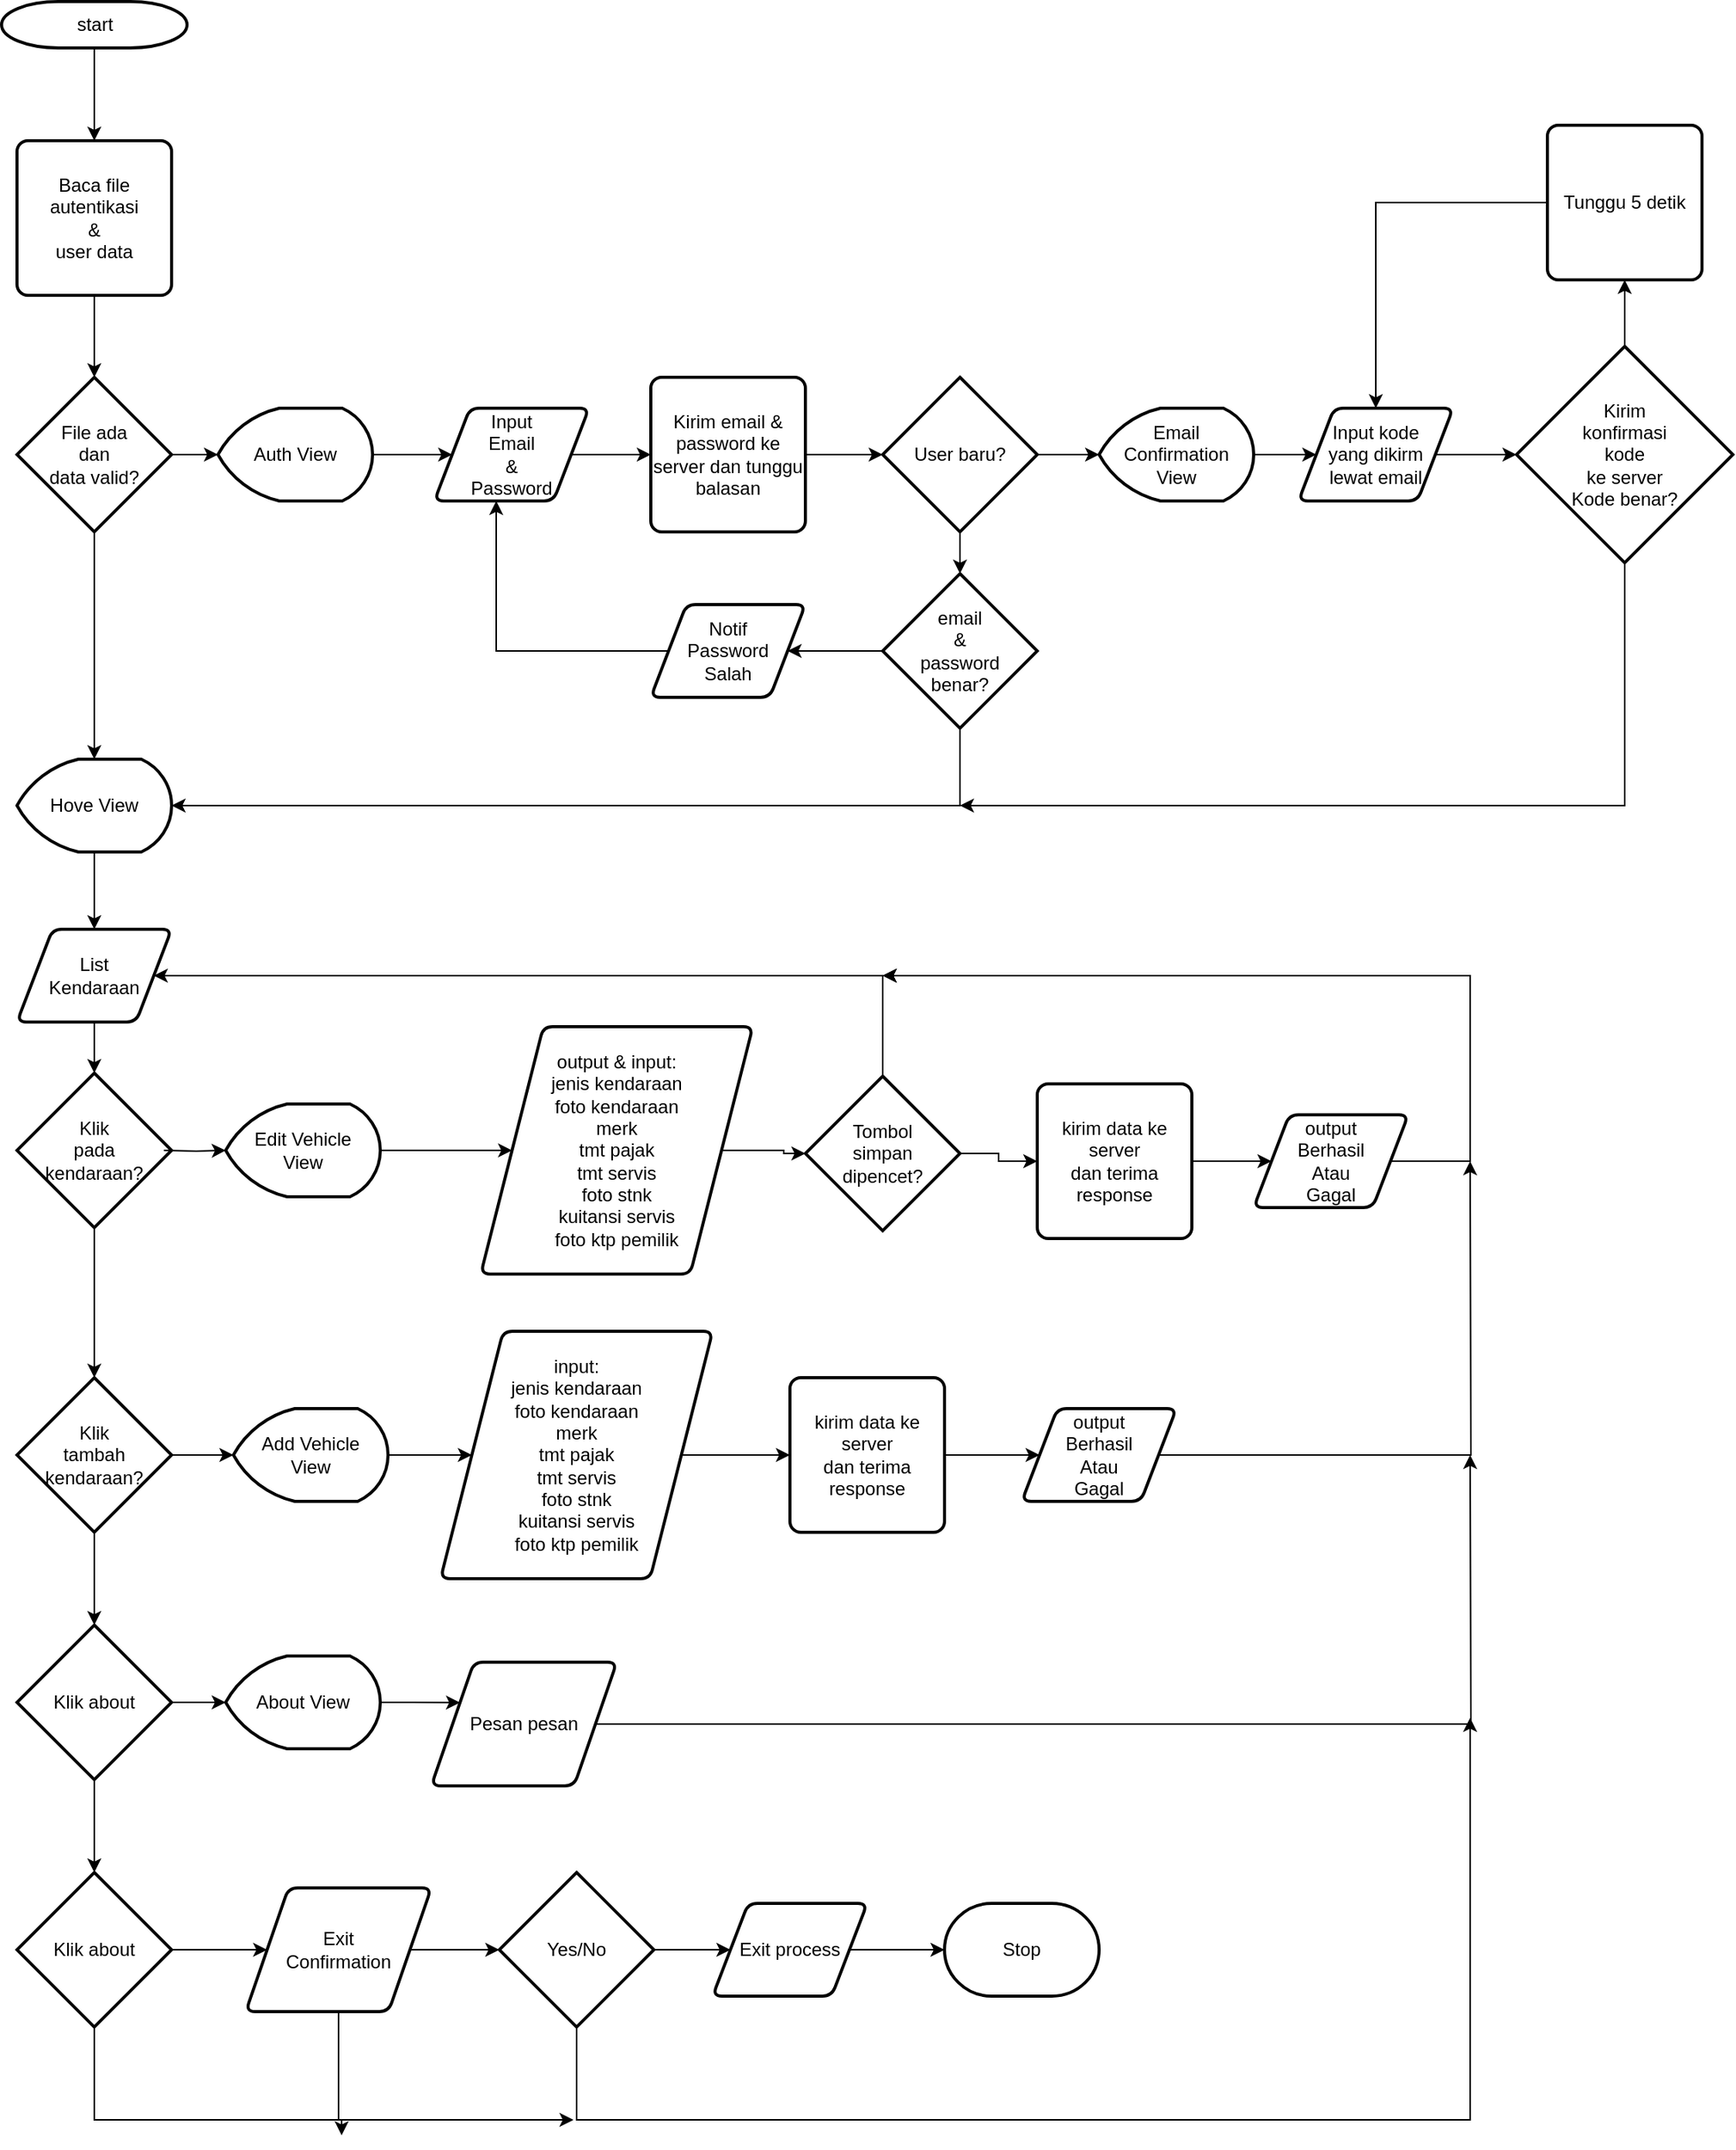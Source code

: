 <mxfile version="12.3.2" type="device" pages="1"><diagram id="6a731a19-8d31-9384-78a2-239565b7b9f0" name="Page-1"><mxGraphModel dx="868" dy="504" grid="1" gridSize="10" guides="1" tooltips="1" connect="1" arrows="1" fold="1" page="1" pageScale="1" pageWidth="1169" pageHeight="827" background="#ffffff" math="0" shadow="0"><root><mxCell id="0"/><mxCell id="1" parent="0"/><mxCell id="7C80pxmfN7-la0NDC2gm-56" style="edgeStyle=orthogonalEdgeStyle;rounded=0;orthogonalLoop=1;jettySize=auto;html=1;exitX=0.5;exitY=1;exitDx=0;exitDy=0;exitPerimeter=0;entryX=0.5;entryY=0;entryDx=0;entryDy=0;" edge="1" parent="1" source="2" target="7C80pxmfN7-la0NDC2gm-57"><mxGeometry relative="1" as="geometry"><mxPoint x="360" y="150" as="targetPoint"/></mxGeometry></mxCell><mxCell id="2" value="start" style="shape=mxgraph.flowchart.terminator;strokeWidth=2;gradientColor=none;gradientDirection=north;fontStyle=0;html=1;" parent="1" vertex="1"><mxGeometry x="300" y="70" width="120" height="30" as="geometry"/></mxCell><mxCell id="7C80pxmfN7-la0NDC2gm-59" style="edgeStyle=orthogonalEdgeStyle;rounded=0;orthogonalLoop=1;jettySize=auto;html=1;entryX=0.5;entryY=0;entryDx=0;entryDy=0;entryPerimeter=0;" edge="1" parent="1" source="7C80pxmfN7-la0NDC2gm-57" target="7C80pxmfN7-la0NDC2gm-58"><mxGeometry relative="1" as="geometry"/></mxCell><mxCell id="7C80pxmfN7-la0NDC2gm-57" value="Baca file autentikasi&lt;br&gt;&amp;amp;&lt;br&gt;user data" style="rounded=1;whiteSpace=wrap;html=1;absoluteArcSize=1;arcSize=14;strokeWidth=2;" vertex="1" parent="1"><mxGeometry x="310" y="160" width="100" height="100" as="geometry"/></mxCell><mxCell id="7C80pxmfN7-la0NDC2gm-62" style="edgeStyle=orthogonalEdgeStyle;rounded=0;orthogonalLoop=1;jettySize=auto;html=1;entryX=0;entryY=0.5;entryDx=0;entryDy=0;entryPerimeter=0;" edge="1" parent="1" source="7C80pxmfN7-la0NDC2gm-58" target="7C80pxmfN7-la0NDC2gm-61"><mxGeometry relative="1" as="geometry"/></mxCell><mxCell id="7C80pxmfN7-la0NDC2gm-79" style="edgeStyle=orthogonalEdgeStyle;rounded=0;orthogonalLoop=1;jettySize=auto;html=1;entryX=0.5;entryY=0;entryDx=0;entryDy=0;entryPerimeter=0;" edge="1" parent="1" source="7C80pxmfN7-la0NDC2gm-58" target="7C80pxmfN7-la0NDC2gm-98"><mxGeometry relative="1" as="geometry"><mxPoint x="360" y="450" as="targetPoint"/></mxGeometry></mxCell><mxCell id="7C80pxmfN7-la0NDC2gm-58" value="File ada&lt;br&gt;dan&lt;br&gt;data valid?" style="strokeWidth=2;html=1;shape=mxgraph.flowchart.decision;whiteSpace=wrap;" vertex="1" parent="1"><mxGeometry x="310" y="313" width="100" height="100" as="geometry"/></mxCell><mxCell id="7C80pxmfN7-la0NDC2gm-64" style="edgeStyle=orthogonalEdgeStyle;rounded=0;orthogonalLoop=1;jettySize=auto;html=1;entryX=0;entryY=0.5;entryDx=0;entryDy=0;" edge="1" parent="1" source="7C80pxmfN7-la0NDC2gm-61" target="7C80pxmfN7-la0NDC2gm-65"><mxGeometry relative="1" as="geometry"><mxPoint x="570" y="363" as="targetPoint"/></mxGeometry></mxCell><mxCell id="7C80pxmfN7-la0NDC2gm-61" value="Auth View" style="strokeWidth=2;html=1;shape=mxgraph.flowchart.display;whiteSpace=wrap;" vertex="1" parent="1"><mxGeometry x="440" y="333" width="100" height="60" as="geometry"/></mxCell><mxCell id="7C80pxmfN7-la0NDC2gm-68" style="edgeStyle=orthogonalEdgeStyle;rounded=0;orthogonalLoop=1;jettySize=auto;html=1;entryX=0;entryY=0.5;entryDx=0;entryDy=0;" edge="1" parent="1" source="7C80pxmfN7-la0NDC2gm-65" target="7C80pxmfN7-la0NDC2gm-67"><mxGeometry relative="1" as="geometry"/></mxCell><mxCell id="7C80pxmfN7-la0NDC2gm-65" value="Input&lt;br&gt;Email&lt;br&gt;&amp;amp;&lt;br&gt;Password" style="shape=parallelogram;html=1;strokeWidth=2;perimeter=parallelogramPerimeter;whiteSpace=wrap;rounded=1;arcSize=12;size=0.23;" vertex="1" parent="1"><mxGeometry x="580" y="333" width="100" height="60" as="geometry"/></mxCell><mxCell id="7C80pxmfN7-la0NDC2gm-70" style="edgeStyle=orthogonalEdgeStyle;rounded=0;orthogonalLoop=1;jettySize=auto;html=1;entryX=0;entryY=0.5;entryDx=0;entryDy=0;entryPerimeter=0;" edge="1" parent="1" source="7C80pxmfN7-la0NDC2gm-67"><mxGeometry relative="1" as="geometry"><mxPoint x="870" y="363" as="targetPoint"/></mxGeometry></mxCell><mxCell id="7C80pxmfN7-la0NDC2gm-67" value="Kirim email &amp;amp; password ke server dan tunggu balasan" style="rounded=1;whiteSpace=wrap;html=1;absoluteArcSize=1;arcSize=14;strokeWidth=2;" vertex="1" parent="1"><mxGeometry x="720" y="313" width="100" height="100" as="geometry"/></mxCell><mxCell id="7C80pxmfN7-la0NDC2gm-82" style="edgeStyle=orthogonalEdgeStyle;rounded=0;orthogonalLoop=1;jettySize=auto;html=1;" edge="1" parent="1" source="7C80pxmfN7-la0NDC2gm-83" target="7C80pxmfN7-la0NDC2gm-85"><mxGeometry relative="1" as="geometry"/></mxCell><mxCell id="7C80pxmfN7-la0NDC2gm-83" value="Email Confirmation&lt;br&gt;View" style="strokeWidth=2;html=1;shape=mxgraph.flowchart.display;whiteSpace=wrap;" vertex="1" parent="1"><mxGeometry x="1010" y="333" width="100" height="60" as="geometry"/></mxCell><mxCell id="7C80pxmfN7-la0NDC2gm-84" style="edgeStyle=orthogonalEdgeStyle;rounded=0;orthogonalLoop=1;jettySize=auto;html=1;" edge="1" parent="1" source="7C80pxmfN7-la0NDC2gm-85" target="7C80pxmfN7-la0NDC2gm-87"><mxGeometry relative="1" as="geometry"/></mxCell><mxCell id="7C80pxmfN7-la0NDC2gm-85" value="Input kode&lt;br&gt;yang dikirm&lt;br&gt;lewat email" style="shape=parallelogram;html=1;strokeWidth=2;perimeter=parallelogramPerimeter;whiteSpace=wrap;rounded=1;arcSize=12;size=0.23;" vertex="1" parent="1"><mxGeometry x="1139" y="333" width="100" height="60" as="geometry"/></mxCell><mxCell id="7C80pxmfN7-la0NDC2gm-86" style="edgeStyle=orthogonalEdgeStyle;rounded=0;orthogonalLoop=1;jettySize=auto;html=1;entryX=0.5;entryY=1;entryDx=0;entryDy=0;" edge="1" parent="1" source="7C80pxmfN7-la0NDC2gm-87" target="7C80pxmfN7-la0NDC2gm-89"><mxGeometry relative="1" as="geometry"/></mxCell><mxCell id="7C80pxmfN7-la0NDC2gm-100" style="edgeStyle=orthogonalEdgeStyle;rounded=0;orthogonalLoop=1;jettySize=auto;html=1;" edge="1" parent="1" source="7C80pxmfN7-la0NDC2gm-87"><mxGeometry relative="1" as="geometry"><mxPoint x="920" y="590" as="targetPoint"/><Array as="points"><mxPoint x="1350" y="590"/></Array></mxGeometry></mxCell><mxCell id="7C80pxmfN7-la0NDC2gm-87" value="Kirim&lt;br&gt;konfirmasi&lt;br&gt;kode&lt;br&gt;ke server&lt;br&gt;Kode benar?" style="strokeWidth=2;html=1;shape=mxgraph.flowchart.decision;whiteSpace=wrap;" vertex="1" parent="1"><mxGeometry x="1280" y="293" width="140" height="140" as="geometry"/></mxCell><mxCell id="7C80pxmfN7-la0NDC2gm-88" style="edgeStyle=orthogonalEdgeStyle;rounded=0;orthogonalLoop=1;jettySize=auto;html=1;" edge="1" parent="1" source="7C80pxmfN7-la0NDC2gm-89" target="7C80pxmfN7-la0NDC2gm-85"><mxGeometry relative="1" as="geometry"/></mxCell><mxCell id="7C80pxmfN7-la0NDC2gm-89" value="Tunggu 5 detik" style="rounded=1;whiteSpace=wrap;html=1;absoluteArcSize=1;arcSize=14;strokeWidth=2;" vertex="1" parent="1"><mxGeometry x="1300" y="150" width="100" height="100" as="geometry"/></mxCell><mxCell id="7C80pxmfN7-la0NDC2gm-92" style="edgeStyle=orthogonalEdgeStyle;rounded=0;orthogonalLoop=1;jettySize=auto;html=1;entryX=0;entryY=0.5;entryDx=0;entryDy=0;entryPerimeter=0;" edge="1" parent="1" source="7C80pxmfN7-la0NDC2gm-91" target="7C80pxmfN7-la0NDC2gm-83"><mxGeometry relative="1" as="geometry"/></mxCell><mxCell id="7C80pxmfN7-la0NDC2gm-94" style="edgeStyle=orthogonalEdgeStyle;rounded=0;orthogonalLoop=1;jettySize=auto;html=1;entryX=0.5;entryY=0;entryDx=0;entryDy=0;entryPerimeter=0;" edge="1" parent="1" source="7C80pxmfN7-la0NDC2gm-91" target="7C80pxmfN7-la0NDC2gm-93"><mxGeometry relative="1" as="geometry"/></mxCell><mxCell id="7C80pxmfN7-la0NDC2gm-91" value="User baru?" style="strokeWidth=2;html=1;shape=mxgraph.flowchart.decision;whiteSpace=wrap;" vertex="1" parent="1"><mxGeometry x="870" y="313" width="100" height="100" as="geometry"/></mxCell><mxCell id="7C80pxmfN7-la0NDC2gm-96" style="edgeStyle=orthogonalEdgeStyle;rounded=0;orthogonalLoop=1;jettySize=auto;html=1;entryX=1;entryY=0.5;entryDx=0;entryDy=0;" edge="1" parent="1" source="7C80pxmfN7-la0NDC2gm-93" target="7C80pxmfN7-la0NDC2gm-95"><mxGeometry relative="1" as="geometry"/></mxCell><mxCell id="7C80pxmfN7-la0NDC2gm-99" style="edgeStyle=orthogonalEdgeStyle;rounded=0;orthogonalLoop=1;jettySize=auto;html=1;entryX=1;entryY=0.5;entryDx=0;entryDy=0;entryPerimeter=0;" edge="1" parent="1" source="7C80pxmfN7-la0NDC2gm-93" target="7C80pxmfN7-la0NDC2gm-98"><mxGeometry relative="1" as="geometry"><mxPoint x="920" y="630" as="targetPoint"/><Array as="points"><mxPoint x="920" y="590"/></Array></mxGeometry></mxCell><mxCell id="7C80pxmfN7-la0NDC2gm-93" value="email&lt;br&gt;&amp;amp;&lt;br&gt;password&lt;br&gt;benar?" style="strokeWidth=2;html=1;shape=mxgraph.flowchart.decision;whiteSpace=wrap;" vertex="1" parent="1"><mxGeometry x="870" y="440" width="100" height="100" as="geometry"/></mxCell><mxCell id="7C80pxmfN7-la0NDC2gm-97" style="edgeStyle=orthogonalEdgeStyle;rounded=0;orthogonalLoop=1;jettySize=auto;html=1;entryX=0.4;entryY=1;entryDx=0;entryDy=0;entryPerimeter=0;" edge="1" parent="1" source="7C80pxmfN7-la0NDC2gm-95" target="7C80pxmfN7-la0NDC2gm-65"><mxGeometry relative="1" as="geometry"/></mxCell><mxCell id="7C80pxmfN7-la0NDC2gm-95" value="Notif&lt;br&gt;Password&lt;br&gt;Salah" style="shape=parallelogram;html=1;strokeWidth=2;perimeter=parallelogramPerimeter;whiteSpace=wrap;rounded=1;arcSize=12;size=0.23;" vertex="1" parent="1"><mxGeometry x="720" y="460" width="100" height="60" as="geometry"/></mxCell><mxCell id="7C80pxmfN7-la0NDC2gm-102" style="edgeStyle=orthogonalEdgeStyle;rounded=0;orthogonalLoop=1;jettySize=auto;html=1;entryX=0.5;entryY=0;entryDx=0;entryDy=0;" edge="1" parent="1" source="7C80pxmfN7-la0NDC2gm-98" target="7C80pxmfN7-la0NDC2gm-101"><mxGeometry relative="1" as="geometry"/></mxCell><mxCell id="7C80pxmfN7-la0NDC2gm-98" value="Hove View" style="strokeWidth=2;html=1;shape=mxgraph.flowchart.display;whiteSpace=wrap;" vertex="1" parent="1"><mxGeometry x="310" y="560" width="100" height="60" as="geometry"/></mxCell><mxCell id="7C80pxmfN7-la0NDC2gm-105" style="edgeStyle=orthogonalEdgeStyle;rounded=0;orthogonalLoop=1;jettySize=auto;html=1;" edge="1" parent="1" source="7C80pxmfN7-la0NDC2gm-101" target="7C80pxmfN7-la0NDC2gm-103"><mxGeometry relative="1" as="geometry"/></mxCell><mxCell id="7C80pxmfN7-la0NDC2gm-101" value="List&lt;br&gt;Kendaraan" style="shape=parallelogram;html=1;strokeWidth=2;perimeter=parallelogramPerimeter;whiteSpace=wrap;rounded=1;arcSize=12;size=0.23;" vertex="1" parent="1"><mxGeometry x="310" y="670" width="100" height="60" as="geometry"/></mxCell><mxCell id="7C80pxmfN7-la0NDC2gm-106" style="edgeStyle=orthogonalEdgeStyle;rounded=0;orthogonalLoop=1;jettySize=auto;html=1;entryX=0.5;entryY=0;entryDx=0;entryDy=0;entryPerimeter=0;" edge="1" parent="1" source="7C80pxmfN7-la0NDC2gm-103" target="7C80pxmfN7-la0NDC2gm-104"><mxGeometry relative="1" as="geometry"/></mxCell><mxCell id="7C80pxmfN7-la0NDC2gm-103" value="Klik&lt;br&gt;pada&lt;br&gt;kendaraan?" style="strokeWidth=2;html=1;shape=mxgraph.flowchart.decision;whiteSpace=wrap;" vertex="1" parent="1"><mxGeometry x="310" y="763" width="100" height="100" as="geometry"/></mxCell><mxCell id="7C80pxmfN7-la0NDC2gm-108" style="edgeStyle=orthogonalEdgeStyle;rounded=0;orthogonalLoop=1;jettySize=auto;html=1;" edge="1" parent="1" source="7C80pxmfN7-la0NDC2gm-104" target="7C80pxmfN7-la0NDC2gm-107"><mxGeometry relative="1" as="geometry"/></mxCell><mxCell id="7C80pxmfN7-la0NDC2gm-131" style="edgeStyle=orthogonalEdgeStyle;rounded=0;orthogonalLoop=1;jettySize=auto;html=1;" edge="1" parent="1" source="7C80pxmfN7-la0NDC2gm-104" target="7C80pxmfN7-la0NDC2gm-130"><mxGeometry relative="1" as="geometry"/></mxCell><mxCell id="7C80pxmfN7-la0NDC2gm-104" value="Klik&lt;br&gt;tambah&lt;br&gt;kendaraan?" style="strokeWidth=2;html=1;shape=mxgraph.flowchart.decision;whiteSpace=wrap;" vertex="1" parent="1"><mxGeometry x="310" y="960" width="100" height="100" as="geometry"/></mxCell><mxCell id="7C80pxmfN7-la0NDC2gm-110" style="edgeStyle=orthogonalEdgeStyle;rounded=0;orthogonalLoop=1;jettySize=auto;html=1;entryX=0;entryY=0.5;entryDx=0;entryDy=0;" edge="1" parent="1" source="7C80pxmfN7-la0NDC2gm-107" target="7C80pxmfN7-la0NDC2gm-109"><mxGeometry relative="1" as="geometry"/></mxCell><mxCell id="7C80pxmfN7-la0NDC2gm-107" value="Add Vehicle&lt;br&gt;View" style="strokeWidth=2;html=1;shape=mxgraph.flowchart.display;whiteSpace=wrap;" vertex="1" parent="1"><mxGeometry x="450" y="980" width="100" height="60" as="geometry"/></mxCell><mxCell id="7C80pxmfN7-la0NDC2gm-116" style="edgeStyle=orthogonalEdgeStyle;rounded=0;orthogonalLoop=1;jettySize=auto;html=1;" edge="1" parent="1" source="7C80pxmfN7-la0NDC2gm-109" target="7C80pxmfN7-la0NDC2gm-115"><mxGeometry relative="1" as="geometry"/></mxCell><mxCell id="7C80pxmfN7-la0NDC2gm-109" value="input:&lt;br&gt;jenis kendaraan&lt;br&gt;foto kendaraan&lt;br&gt;merk&lt;br&gt;tmt pajak&lt;br&gt;tmt servis&lt;br&gt;foto stnk&lt;br&gt;kuitansi servis&lt;br&gt;foto ktp pemilik" style="shape=parallelogram;html=1;strokeWidth=2;perimeter=parallelogramPerimeter;whiteSpace=wrap;rounded=1;arcSize=12;size=0.23;" vertex="1" parent="1"><mxGeometry x="584" y="930" width="176" height="160" as="geometry"/></mxCell><mxCell id="7C80pxmfN7-la0NDC2gm-111" style="edgeStyle=orthogonalEdgeStyle;rounded=0;orthogonalLoop=1;jettySize=auto;html=1;" edge="1" parent="1" target="7C80pxmfN7-la0NDC2gm-113"><mxGeometry relative="1" as="geometry"><mxPoint x="405" y="813" as="sourcePoint"/></mxGeometry></mxCell><mxCell id="7C80pxmfN7-la0NDC2gm-112" style="edgeStyle=orthogonalEdgeStyle;rounded=0;orthogonalLoop=1;jettySize=auto;html=1;entryX=0;entryY=0.5;entryDx=0;entryDy=0;" edge="1" parent="1" source="7C80pxmfN7-la0NDC2gm-113" target="7C80pxmfN7-la0NDC2gm-114"><mxGeometry relative="1" as="geometry"/></mxCell><mxCell id="7C80pxmfN7-la0NDC2gm-113" value="Edit Vehicle&lt;br&gt;View" style="strokeWidth=2;html=1;shape=mxgraph.flowchart.display;whiteSpace=wrap;" vertex="1" parent="1"><mxGeometry x="445" y="783" width="100" height="60" as="geometry"/></mxCell><mxCell id="7C80pxmfN7-la0NDC2gm-123" style="edgeStyle=orthogonalEdgeStyle;rounded=0;orthogonalLoop=1;jettySize=auto;html=1;entryX=0;entryY=0.5;entryDx=0;entryDy=0;entryPerimeter=0;" edge="1" parent="1" source="7C80pxmfN7-la0NDC2gm-114" target="7C80pxmfN7-la0NDC2gm-118"><mxGeometry relative="1" as="geometry"><mxPoint x="820" y="813" as="targetPoint"/></mxGeometry></mxCell><mxCell id="7C80pxmfN7-la0NDC2gm-114" value="output &amp;amp; input:&lt;br&gt;jenis kendaraan&lt;br&gt;foto kendaraan&lt;br&gt;merk&lt;br&gt;tmt pajak&lt;br&gt;tmt servis&lt;br&gt;foto stnk&lt;br&gt;kuitansi servis&lt;br&gt;foto ktp pemilik" style="shape=parallelogram;html=1;strokeWidth=2;perimeter=parallelogramPerimeter;whiteSpace=wrap;rounded=1;arcSize=12;size=0.23;" vertex="1" parent="1"><mxGeometry x="610" y="733" width="176" height="160" as="geometry"/></mxCell><mxCell id="7C80pxmfN7-la0NDC2gm-142" style="edgeStyle=orthogonalEdgeStyle;rounded=0;orthogonalLoop=1;jettySize=auto;html=1;entryX=0;entryY=0.5;entryDx=0;entryDy=0;" edge="1" parent="1" source="7C80pxmfN7-la0NDC2gm-115" target="7C80pxmfN7-la0NDC2gm-141"><mxGeometry relative="1" as="geometry"/></mxCell><mxCell id="7C80pxmfN7-la0NDC2gm-115" value="kirim data ke server&lt;br&gt;dan terima response" style="rounded=1;whiteSpace=wrap;html=1;absoluteArcSize=1;arcSize=14;strokeWidth=2;" vertex="1" parent="1"><mxGeometry x="810" y="960" width="100" height="100" as="geometry"/></mxCell><mxCell id="7C80pxmfN7-la0NDC2gm-121" style="edgeStyle=orthogonalEdgeStyle;rounded=0;orthogonalLoop=1;jettySize=auto;html=1;entryX=1;entryY=0.5;entryDx=0;entryDy=0;" edge="1" parent="1" source="7C80pxmfN7-la0NDC2gm-118" target="7C80pxmfN7-la0NDC2gm-101"><mxGeometry relative="1" as="geometry"><Array as="points"><mxPoint x="870" y="700"/></Array></mxGeometry></mxCell><mxCell id="7C80pxmfN7-la0NDC2gm-124" style="edgeStyle=orthogonalEdgeStyle;rounded=0;orthogonalLoop=1;jettySize=auto;html=1;entryX=0;entryY=0.5;entryDx=0;entryDy=0;" edge="1" parent="1" source="7C80pxmfN7-la0NDC2gm-118" target="7C80pxmfN7-la0NDC2gm-119"><mxGeometry relative="1" as="geometry"/></mxCell><mxCell id="7C80pxmfN7-la0NDC2gm-118" value="Tombol&lt;br&gt;simpan&lt;br&gt;dipencet?" style="strokeWidth=2;html=1;shape=mxgraph.flowchart.decision;whiteSpace=wrap;" vertex="1" parent="1"><mxGeometry x="820" y="765" width="100" height="100" as="geometry"/></mxCell><mxCell id="7C80pxmfN7-la0NDC2gm-143" style="edgeStyle=orthogonalEdgeStyle;rounded=0;orthogonalLoop=1;jettySize=auto;html=1;entryX=0;entryY=0.5;entryDx=0;entryDy=0;" edge="1" parent="1" source="7C80pxmfN7-la0NDC2gm-119" target="7C80pxmfN7-la0NDC2gm-140"><mxGeometry relative="1" as="geometry"/></mxCell><mxCell id="7C80pxmfN7-la0NDC2gm-119" value="kirim data ke server&lt;br&gt;dan terima response" style="rounded=1;whiteSpace=wrap;html=1;absoluteArcSize=1;arcSize=14;strokeWidth=2;" vertex="1" parent="1"><mxGeometry x="970" y="770" width="100" height="100" as="geometry"/></mxCell><mxCell id="7C80pxmfN7-la0NDC2gm-128" style="edgeStyle=orthogonalEdgeStyle;rounded=0;orthogonalLoop=1;jettySize=auto;html=1;" edge="1" parent="1"><mxGeometry relative="1" as="geometry"><mxPoint x="870" y="700" as="targetPoint"/><mxPoint x="981.5" y="700" as="sourcePoint"/></mxGeometry></mxCell><mxCell id="7C80pxmfN7-la0NDC2gm-133" style="edgeStyle=orthogonalEdgeStyle;rounded=0;orthogonalLoop=1;jettySize=auto;html=1;entryX=0;entryY=0.5;entryDx=0;entryDy=0;entryPerimeter=0;" edge="1" parent="1" source="7C80pxmfN7-la0NDC2gm-130" target="7C80pxmfN7-la0NDC2gm-132"><mxGeometry relative="1" as="geometry"/></mxCell><mxCell id="7C80pxmfN7-la0NDC2gm-149" value="" style="edgeStyle=orthogonalEdgeStyle;rounded=0;orthogonalLoop=1;jettySize=auto;html=1;" edge="1" parent="1" source="7C80pxmfN7-la0NDC2gm-130" target="7C80pxmfN7-la0NDC2gm-148"><mxGeometry relative="1" as="geometry"/></mxCell><mxCell id="7C80pxmfN7-la0NDC2gm-130" value="Klik about" style="strokeWidth=2;html=1;shape=mxgraph.flowchart.decision;whiteSpace=wrap;" vertex="1" parent="1"><mxGeometry x="310" y="1120" width="100" height="100" as="geometry"/></mxCell><mxCell id="7C80pxmfN7-la0NDC2gm-151" style="edgeStyle=orthogonalEdgeStyle;rounded=0;orthogonalLoop=1;jettySize=auto;html=1;" edge="1" parent="1" source="7C80pxmfN7-la0NDC2gm-148" target="7C80pxmfN7-la0NDC2gm-150"><mxGeometry relative="1" as="geometry"/></mxCell><mxCell id="7C80pxmfN7-la0NDC2gm-161" style="edgeStyle=orthogonalEdgeStyle;rounded=0;orthogonalLoop=1;jettySize=auto;html=1;" edge="1" parent="1" source="7C80pxmfN7-la0NDC2gm-148"><mxGeometry relative="1" as="geometry"><mxPoint x="520" y="1450" as="targetPoint"/><Array as="points"><mxPoint x="360" y="1440"/><mxPoint x="520" y="1440"/></Array></mxGeometry></mxCell><mxCell id="7C80pxmfN7-la0NDC2gm-148" value="Klik about" style="strokeWidth=2;html=1;shape=mxgraph.flowchart.decision;whiteSpace=wrap;" vertex="1" parent="1"><mxGeometry x="310" y="1280" width="100" height="100" as="geometry"/></mxCell><mxCell id="7C80pxmfN7-la0NDC2gm-137" style="edgeStyle=orthogonalEdgeStyle;rounded=0;orthogonalLoop=1;jettySize=auto;html=1;entryX=0;entryY=0.25;entryDx=0;entryDy=0;" edge="1" parent="1" source="7C80pxmfN7-la0NDC2gm-132" target="7C80pxmfN7-la0NDC2gm-134"><mxGeometry relative="1" as="geometry"/></mxCell><mxCell id="7C80pxmfN7-la0NDC2gm-132" value="About View" style="strokeWidth=2;html=1;shape=mxgraph.flowchart.display;whiteSpace=wrap;" vertex="1" parent="1"><mxGeometry x="445" y="1140" width="100" height="60" as="geometry"/></mxCell><mxCell id="7C80pxmfN7-la0NDC2gm-146" style="edgeStyle=orthogonalEdgeStyle;rounded=0;orthogonalLoop=1;jettySize=auto;html=1;" edge="1" parent="1" source="7C80pxmfN7-la0NDC2gm-134"><mxGeometry relative="1" as="geometry"><mxPoint x="1250" y="1010" as="targetPoint"/></mxGeometry></mxCell><mxCell id="7C80pxmfN7-la0NDC2gm-134" value="Pesan pesan" style="shape=parallelogram;html=1;strokeWidth=2;perimeter=parallelogramPerimeter;whiteSpace=wrap;rounded=1;arcSize=12;size=0.23;" vertex="1" parent="1"><mxGeometry x="578" y="1144" width="120" height="80" as="geometry"/></mxCell><mxCell id="7C80pxmfN7-la0NDC2gm-144" style="edgeStyle=orthogonalEdgeStyle;rounded=0;orthogonalLoop=1;jettySize=auto;html=1;" edge="1" parent="1" source="7C80pxmfN7-la0NDC2gm-140"><mxGeometry relative="1" as="geometry"><mxPoint x="870" y="700" as="targetPoint"/><Array as="points"><mxPoint x="1250" y="820"/><mxPoint x="1250" y="700"/></Array></mxGeometry></mxCell><mxCell id="7C80pxmfN7-la0NDC2gm-140" value="output&lt;br&gt;Berhasil&lt;br&gt;Atau&lt;br&gt;Gagal" style="shape=parallelogram;html=1;strokeWidth=2;perimeter=parallelogramPerimeter;whiteSpace=wrap;rounded=1;arcSize=12;size=0.23;" vertex="1" parent="1"><mxGeometry x="1110" y="790" width="100" height="60" as="geometry"/></mxCell><mxCell id="7C80pxmfN7-la0NDC2gm-145" style="edgeStyle=orthogonalEdgeStyle;rounded=0;orthogonalLoop=1;jettySize=auto;html=1;" edge="1" parent="1" source="7C80pxmfN7-la0NDC2gm-141"><mxGeometry relative="1" as="geometry"><mxPoint x="1250" y="820" as="targetPoint"/></mxGeometry></mxCell><mxCell id="7C80pxmfN7-la0NDC2gm-141" value="output&lt;br&gt;Berhasil&lt;br&gt;Atau&lt;br&gt;Gagal" style="shape=parallelogram;html=1;strokeWidth=2;perimeter=parallelogramPerimeter;whiteSpace=wrap;rounded=1;arcSize=12;size=0.23;" vertex="1" parent="1"><mxGeometry x="960" y="980" width="100" height="60" as="geometry"/></mxCell><mxCell id="7C80pxmfN7-la0NDC2gm-153" style="edgeStyle=orthogonalEdgeStyle;rounded=0;orthogonalLoop=1;jettySize=auto;html=1;entryX=0;entryY=0.5;entryDx=0;entryDy=0;entryPerimeter=0;" edge="1" parent="1" source="7C80pxmfN7-la0NDC2gm-150" target="7C80pxmfN7-la0NDC2gm-152"><mxGeometry relative="1" as="geometry"/></mxCell><mxCell id="7C80pxmfN7-la0NDC2gm-160" style="edgeStyle=orthogonalEdgeStyle;rounded=0;orthogonalLoop=1;jettySize=auto;html=1;" edge="1" parent="1" source="7C80pxmfN7-la0NDC2gm-150"><mxGeometry relative="1" as="geometry"><mxPoint x="670" y="1440" as="targetPoint"/><Array as="points"><mxPoint x="518" y="1440"/></Array></mxGeometry></mxCell><mxCell id="7C80pxmfN7-la0NDC2gm-150" value="Exit&lt;br&gt;Confirmation" style="shape=parallelogram;html=1;strokeWidth=2;perimeter=parallelogramPerimeter;whiteSpace=wrap;rounded=1;arcSize=12;size=0.23;" vertex="1" parent="1"><mxGeometry x="458" y="1290" width="120" height="80" as="geometry"/></mxCell><mxCell id="7C80pxmfN7-la0NDC2gm-158" style="edgeStyle=orthogonalEdgeStyle;rounded=0;orthogonalLoop=1;jettySize=auto;html=1;entryX=0;entryY=0.5;entryDx=0;entryDy=0;" edge="1" parent="1" source="7C80pxmfN7-la0NDC2gm-152" target="7C80pxmfN7-la0NDC2gm-155"><mxGeometry relative="1" as="geometry"/></mxCell><mxCell id="7C80pxmfN7-la0NDC2gm-159" style="edgeStyle=orthogonalEdgeStyle;rounded=0;orthogonalLoop=1;jettySize=auto;html=1;" edge="1" parent="1" source="7C80pxmfN7-la0NDC2gm-152"><mxGeometry relative="1" as="geometry"><mxPoint x="1250" y="1180" as="targetPoint"/><Array as="points"><mxPoint x="672" y="1440"/><mxPoint x="1250" y="1440"/></Array></mxGeometry></mxCell><mxCell id="7C80pxmfN7-la0NDC2gm-152" value="Yes/No" style="strokeWidth=2;html=1;shape=mxgraph.flowchart.decision;whiteSpace=wrap;" vertex="1" parent="1"><mxGeometry x="622" y="1280" width="100" height="100" as="geometry"/></mxCell><mxCell id="7C80pxmfN7-la0NDC2gm-157" style="edgeStyle=orthogonalEdgeStyle;rounded=0;orthogonalLoop=1;jettySize=auto;html=1;entryX=0;entryY=0.5;entryDx=0;entryDy=0;entryPerimeter=0;" edge="1" parent="1" source="7C80pxmfN7-la0NDC2gm-155" target="7C80pxmfN7-la0NDC2gm-156"><mxGeometry relative="1" as="geometry"/></mxCell><mxCell id="7C80pxmfN7-la0NDC2gm-155" value="Exit process" style="shape=parallelogram;html=1;strokeWidth=2;perimeter=parallelogramPerimeter;whiteSpace=wrap;rounded=1;arcSize=12;size=0.23;" vertex="1" parent="1"><mxGeometry x="760" y="1300" width="100" height="60" as="geometry"/></mxCell><mxCell id="7C80pxmfN7-la0NDC2gm-156" value="Stop" style="strokeWidth=2;html=1;shape=mxgraph.flowchart.terminator;whiteSpace=wrap;" vertex="1" parent="1"><mxGeometry x="910" y="1300" width="100" height="60" as="geometry"/></mxCell></root></mxGraphModel></diagram></mxfile>